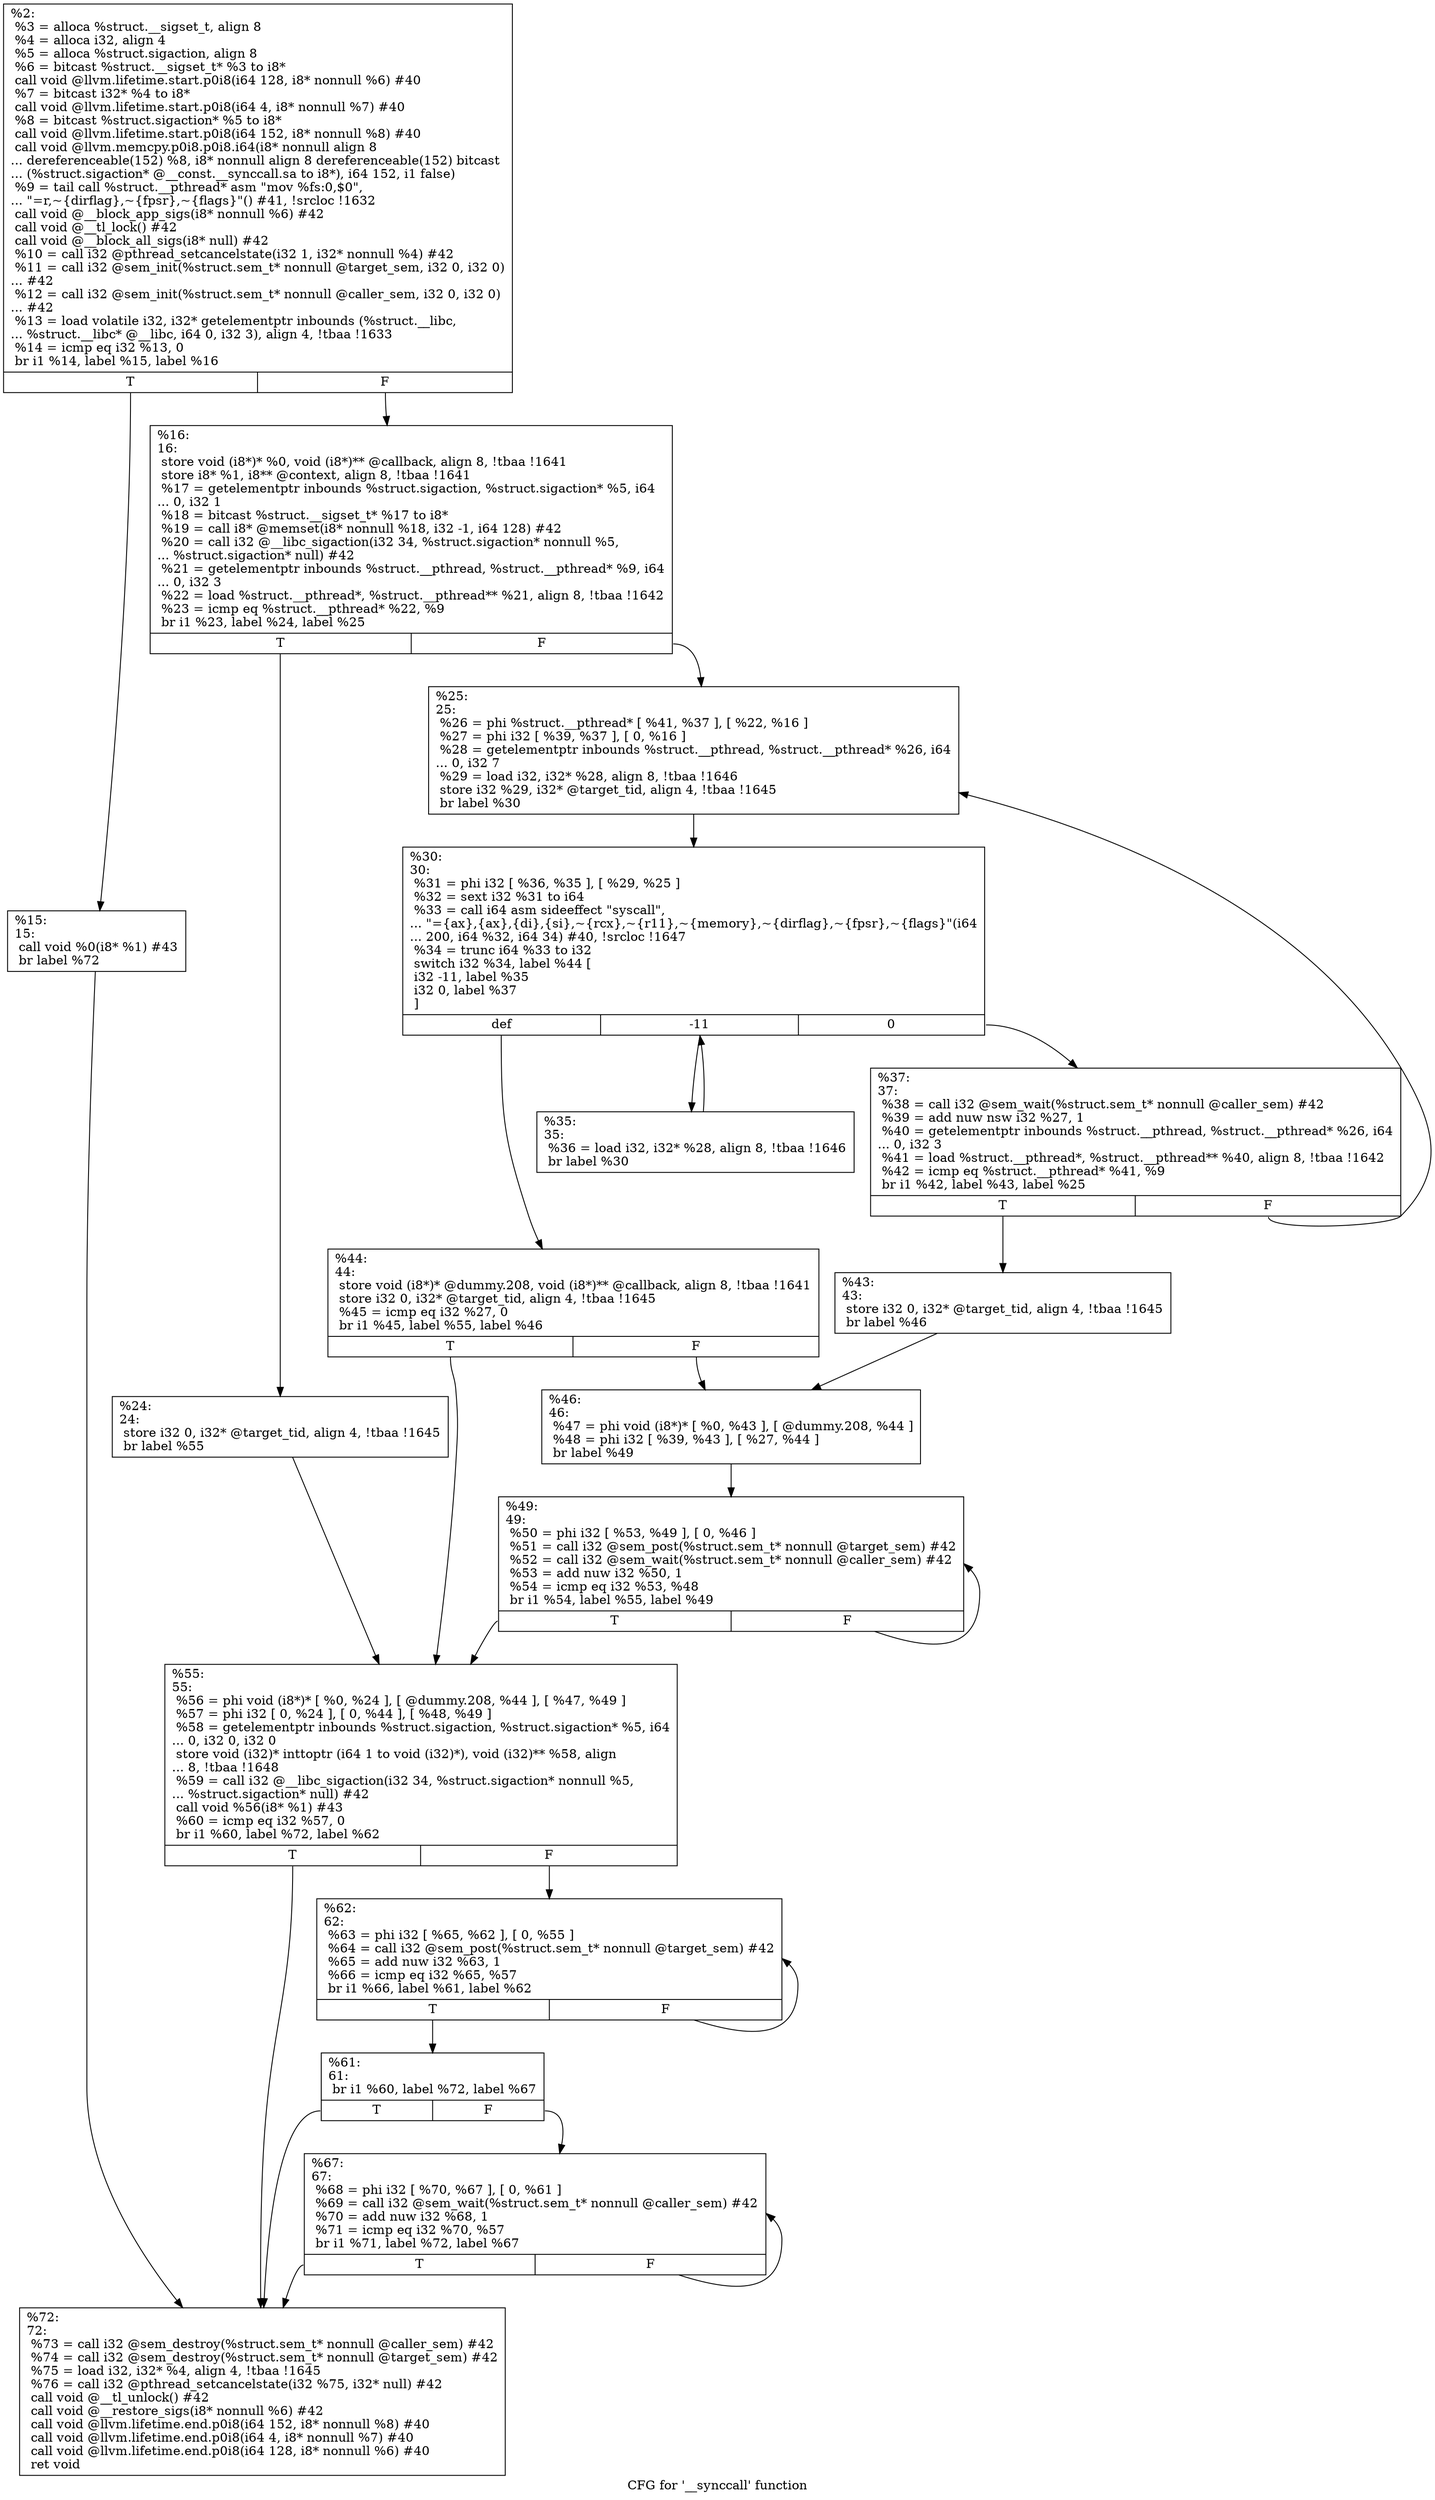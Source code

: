 digraph "CFG for '__synccall' function" {
	label="CFG for '__synccall' function";

	Node0x1683eb0 [shape=record,label="{%2:\l  %3 = alloca %struct.__sigset_t, align 8\l  %4 = alloca i32, align 4\l  %5 = alloca %struct.sigaction, align 8\l  %6 = bitcast %struct.__sigset_t* %3 to i8*\l  call void @llvm.lifetime.start.p0i8(i64 128, i8* nonnull %6) #40\l  %7 = bitcast i32* %4 to i8*\l  call void @llvm.lifetime.start.p0i8(i64 4, i8* nonnull %7) #40\l  %8 = bitcast %struct.sigaction* %5 to i8*\l  call void @llvm.lifetime.start.p0i8(i64 152, i8* nonnull %8) #40\l  call void @llvm.memcpy.p0i8.p0i8.i64(i8* nonnull align 8\l... dereferenceable(152) %8, i8* nonnull align 8 dereferenceable(152) bitcast\l... (%struct.sigaction* @__const.__synccall.sa to i8*), i64 152, i1 false)\l  %9 = tail call %struct.__pthread* asm \"mov %fs:0,$0\",\l... \"=r,~\{dirflag\},~\{fpsr\},~\{flags\}\"() #41, !srcloc !1632\l  call void @__block_app_sigs(i8* nonnull %6) #42\l  call void @__tl_lock() #42\l  call void @__block_all_sigs(i8* null) #42\l  %10 = call i32 @pthread_setcancelstate(i32 1, i32* nonnull %4) #42\l  %11 = call i32 @sem_init(%struct.sem_t* nonnull @target_sem, i32 0, i32 0)\l... #42\l  %12 = call i32 @sem_init(%struct.sem_t* nonnull @caller_sem, i32 0, i32 0)\l... #42\l  %13 = load volatile i32, i32* getelementptr inbounds (%struct.__libc,\l... %struct.__libc* @__libc, i64 0, i32 3), align 4, !tbaa !1633\l  %14 = icmp eq i32 %13, 0\l  br i1 %14, label %15, label %16\l|{<s0>T|<s1>F}}"];
	Node0x1683eb0:s0 -> Node0x1683ff0;
	Node0x1683eb0:s1 -> Node0x1684040;
	Node0x1683ff0 [shape=record,label="{%15:\l15:                                               \l  call void %0(i8* %1) #43\l  br label %72\l}"];
	Node0x1683ff0 -> Node0x16844a0;
	Node0x1684040 [shape=record,label="{%16:\l16:                                               \l  store void (i8*)* %0, void (i8*)** @callback, align 8, !tbaa !1641\l  store i8* %1, i8** @context, align 8, !tbaa !1641\l  %17 = getelementptr inbounds %struct.sigaction, %struct.sigaction* %5, i64\l... 0, i32 1\l  %18 = bitcast %struct.__sigset_t* %17 to i8*\l  %19 = call i8* @memset(i8* nonnull %18, i32 -1, i64 128) #42\l  %20 = call i32 @__libc_sigaction(i32 34, %struct.sigaction* nonnull %5,\l... %struct.sigaction* null) #42\l  %21 = getelementptr inbounds %struct.__pthread, %struct.__pthread* %9, i64\l... 0, i32 3\l  %22 = load %struct.__pthread*, %struct.__pthread** %21, align 8, !tbaa !1642\l  %23 = icmp eq %struct.__pthread* %22, %9\l  br i1 %23, label %24, label %25\l|{<s0>T|<s1>F}}"];
	Node0x1684040:s0 -> Node0x1684090;
	Node0x1684040:s1 -> Node0x16840e0;
	Node0x1684090 [shape=record,label="{%24:\l24:                                               \l  store i32 0, i32* @target_tid, align 4, !tbaa !1645\l  br label %55\l}"];
	Node0x1684090 -> Node0x1684360;
	Node0x16840e0 [shape=record,label="{%25:\l25:                                               \l  %26 = phi %struct.__pthread* [ %41, %37 ], [ %22, %16 ]\l  %27 = phi i32 [ %39, %37 ], [ 0, %16 ]\l  %28 = getelementptr inbounds %struct.__pthread, %struct.__pthread* %26, i64\l... 0, i32 7\l  %29 = load i32, i32* %28, align 8, !tbaa !1646\l  store i32 %29, i32* @target_tid, align 4, !tbaa !1645\l  br label %30\l}"];
	Node0x16840e0 -> Node0x1684130;
	Node0x1684130 [shape=record,label="{%30:\l30:                                               \l  %31 = phi i32 [ %36, %35 ], [ %29, %25 ]\l  %32 = sext i32 %31 to i64\l  %33 = call i64 asm sideeffect \"syscall\",\l... \"=\{ax\},\{ax\},\{di\},\{si\},~\{rcx\},~\{r11\},~\{memory\},~\{dirflag\},~\{fpsr\},~\{flags\}\"(i64\l... 200, i64 %32, i64 34) #40, !srcloc !1647\l  %34 = trunc i64 %33 to i32\l  switch i32 %34, label %44 [\l    i32 -11, label %35\l    i32 0, label %37\l  ]\l|{<s0>def|<s1>-11|<s2>0}}"];
	Node0x1684130:s0 -> Node0x1684270;
	Node0x1684130:s1 -> Node0x1684180;
	Node0x1684130:s2 -> Node0x16841d0;
	Node0x1684180 [shape=record,label="{%35:\l35:                                               \l  %36 = load i32, i32* %28, align 8, !tbaa !1646\l  br label %30\l}"];
	Node0x1684180 -> Node0x1684130;
	Node0x16841d0 [shape=record,label="{%37:\l37:                                               \l  %38 = call i32 @sem_wait(%struct.sem_t* nonnull @caller_sem) #42\l  %39 = add nuw nsw i32 %27, 1\l  %40 = getelementptr inbounds %struct.__pthread, %struct.__pthread* %26, i64\l... 0, i32 3\l  %41 = load %struct.__pthread*, %struct.__pthread** %40, align 8, !tbaa !1642\l  %42 = icmp eq %struct.__pthread* %41, %9\l  br i1 %42, label %43, label %25\l|{<s0>T|<s1>F}}"];
	Node0x16841d0:s0 -> Node0x1684220;
	Node0x16841d0:s1 -> Node0x16840e0;
	Node0x1684220 [shape=record,label="{%43:\l43:                                               \l  store i32 0, i32* @target_tid, align 4, !tbaa !1645\l  br label %46\l}"];
	Node0x1684220 -> Node0x16842c0;
	Node0x1684270 [shape=record,label="{%44:\l44:                                               \l  store void (i8*)* @dummy.208, void (i8*)** @callback, align 8, !tbaa !1641\l  store i32 0, i32* @target_tid, align 4, !tbaa !1645\l  %45 = icmp eq i32 %27, 0\l  br i1 %45, label %55, label %46\l|{<s0>T|<s1>F}}"];
	Node0x1684270:s0 -> Node0x1684360;
	Node0x1684270:s1 -> Node0x16842c0;
	Node0x16842c0 [shape=record,label="{%46:\l46:                                               \l  %47 = phi void (i8*)* [ %0, %43 ], [ @dummy.208, %44 ]\l  %48 = phi i32 [ %39, %43 ], [ %27, %44 ]\l  br label %49\l}"];
	Node0x16842c0 -> Node0x1684310;
	Node0x1684310 [shape=record,label="{%49:\l49:                                               \l  %50 = phi i32 [ %53, %49 ], [ 0, %46 ]\l  %51 = call i32 @sem_post(%struct.sem_t* nonnull @target_sem) #42\l  %52 = call i32 @sem_wait(%struct.sem_t* nonnull @caller_sem) #42\l  %53 = add nuw i32 %50, 1\l  %54 = icmp eq i32 %53, %48\l  br i1 %54, label %55, label %49\l|{<s0>T|<s1>F}}"];
	Node0x1684310:s0 -> Node0x1684360;
	Node0x1684310:s1 -> Node0x1684310;
	Node0x1684360 [shape=record,label="{%55:\l55:                                               \l  %56 = phi void (i8*)* [ %0, %24 ], [ @dummy.208, %44 ], [ %47, %49 ]\l  %57 = phi i32 [ 0, %24 ], [ 0, %44 ], [ %48, %49 ]\l  %58 = getelementptr inbounds %struct.sigaction, %struct.sigaction* %5, i64\l... 0, i32 0, i32 0\l  store void (i32)* inttoptr (i64 1 to void (i32)*), void (i32)** %58, align\l... 8, !tbaa !1648\l  %59 = call i32 @__libc_sigaction(i32 34, %struct.sigaction* nonnull %5,\l... %struct.sigaction* null) #42\l  call void %56(i8* %1) #43\l  %60 = icmp eq i32 %57, 0\l  br i1 %60, label %72, label %62\l|{<s0>T|<s1>F}}"];
	Node0x1684360:s0 -> Node0x16844a0;
	Node0x1684360:s1 -> Node0x1684400;
	Node0x16843b0 [shape=record,label="{%61:\l61:                                               \l  br i1 %60, label %72, label %67\l|{<s0>T|<s1>F}}"];
	Node0x16843b0:s0 -> Node0x16844a0;
	Node0x16843b0:s1 -> Node0x1684450;
	Node0x1684400 [shape=record,label="{%62:\l62:                                               \l  %63 = phi i32 [ %65, %62 ], [ 0, %55 ]\l  %64 = call i32 @sem_post(%struct.sem_t* nonnull @target_sem) #42\l  %65 = add nuw i32 %63, 1\l  %66 = icmp eq i32 %65, %57\l  br i1 %66, label %61, label %62\l|{<s0>T|<s1>F}}"];
	Node0x1684400:s0 -> Node0x16843b0;
	Node0x1684400:s1 -> Node0x1684400;
	Node0x1684450 [shape=record,label="{%67:\l67:                                               \l  %68 = phi i32 [ %70, %67 ], [ 0, %61 ]\l  %69 = call i32 @sem_wait(%struct.sem_t* nonnull @caller_sem) #42\l  %70 = add nuw i32 %68, 1\l  %71 = icmp eq i32 %70, %57\l  br i1 %71, label %72, label %67\l|{<s0>T|<s1>F}}"];
	Node0x1684450:s0 -> Node0x16844a0;
	Node0x1684450:s1 -> Node0x1684450;
	Node0x16844a0 [shape=record,label="{%72:\l72:                                               \l  %73 = call i32 @sem_destroy(%struct.sem_t* nonnull @caller_sem) #42\l  %74 = call i32 @sem_destroy(%struct.sem_t* nonnull @target_sem) #42\l  %75 = load i32, i32* %4, align 4, !tbaa !1645\l  %76 = call i32 @pthread_setcancelstate(i32 %75, i32* null) #42\l  call void @__tl_unlock() #42\l  call void @__restore_sigs(i8* nonnull %6) #42\l  call void @llvm.lifetime.end.p0i8(i64 152, i8* nonnull %8) #40\l  call void @llvm.lifetime.end.p0i8(i64 4, i8* nonnull %7) #40\l  call void @llvm.lifetime.end.p0i8(i64 128, i8* nonnull %6) #40\l  ret void\l}"];
}
